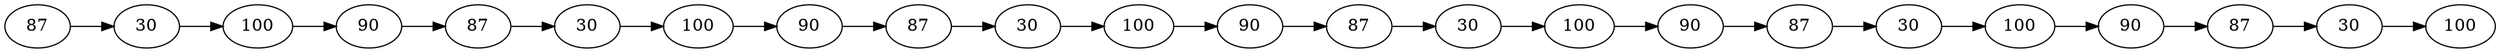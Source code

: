 digraph cola {
rankdir=LR;
n0 [label="87"];
n1 [label="30"];
n0 -> n1;
n2 [label="100"];
n1 -> n2;
n3 [label="90"];
n2 -> n3;
n4 [label="87"];
n3 -> n4;
n5 [label="30"];
n4 -> n5;
n6 [label="100"];
n5 -> n6;
n7 [label="90"];
n6 -> n7;
n8 [label="87"];
n7 -> n8;
n9 [label="30"];
n8 -> n9;
n10 [label="100"];
n9 -> n10;
n11 [label="90"];
n10 -> n11;
n12 [label="87"];
n11 -> n12;
n13 [label="30"];
n12 -> n13;
n14 [label="100"];
n13 -> n14;
n15 [label="90"];
n14 -> n15;
n16 [label="87"];
n15 -> n16;
n17 [label="30"];
n16 -> n17;
n18 [label="100"];
n17 -> n18;
n19 [label="90"];
n18 -> n19;
n20 [label="87"];
n19 -> n20;
n21 [label="30"];
n20 -> n21;
n22 [label="100"];
n21 -> n22;
}